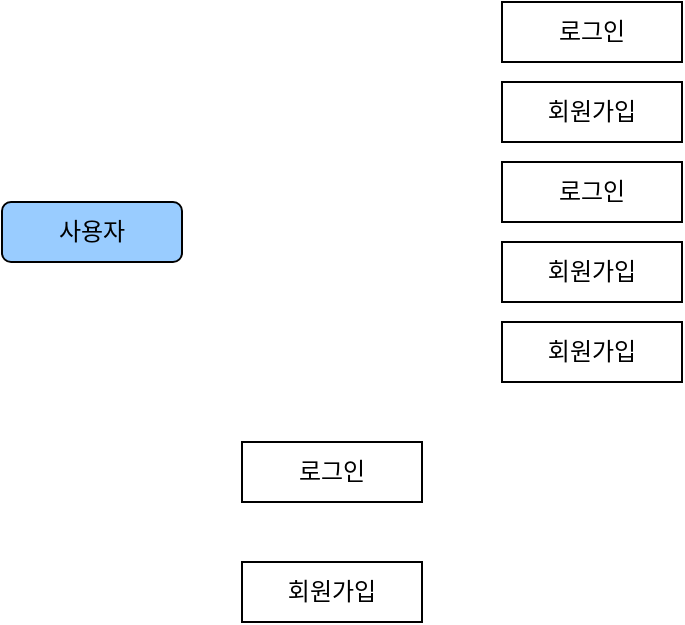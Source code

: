 <mxfile version="20.5.1" type="github">
  <diagram id="kgpKYQtTHZ0yAKxKKP6v" name="Page-1">
    <mxGraphModel dx="1662" dy="762" grid="1" gridSize="10" guides="1" tooltips="1" connect="1" arrows="1" fold="1" page="1" pageScale="1" pageWidth="850" pageHeight="1100" math="0" shadow="0">
      <root>
        <mxCell id="0" />
        <mxCell id="1" parent="0" />
        <mxCell id="wglulsc01303XSao3uGZ-1" value="사용자" style="rounded=1;whiteSpace=wrap;html=1;fillColor=#99CCFF;" vertex="1" parent="1">
          <mxGeometry x="10" y="120" width="90" height="30" as="geometry" />
        </mxCell>
        <mxCell id="wglulsc01303XSao3uGZ-2" value="로그인" style="rounded=0;whiteSpace=wrap;html=1;fillColor=#FFFFFF;" vertex="1" parent="1">
          <mxGeometry x="130" y="240" width="90" height="30" as="geometry" />
        </mxCell>
        <mxCell id="wglulsc01303XSao3uGZ-3" value="회원가입" style="rounded=0;whiteSpace=wrap;html=1;fillColor=#FFFFFF;" vertex="1" parent="1">
          <mxGeometry x="130" y="300" width="90" height="30" as="geometry" />
        </mxCell>
        <mxCell id="wglulsc01303XSao3uGZ-4" value="로그인" style="rounded=0;whiteSpace=wrap;html=1;fillColor=#FFFFFF;" vertex="1" parent="1">
          <mxGeometry x="260" y="20" width="90" height="30" as="geometry" />
        </mxCell>
        <mxCell id="wglulsc01303XSao3uGZ-5" value="회원가입" style="rounded=0;whiteSpace=wrap;html=1;fillColor=#FFFFFF;" vertex="1" parent="1">
          <mxGeometry x="260" y="60" width="90" height="30" as="geometry" />
        </mxCell>
        <mxCell id="wglulsc01303XSao3uGZ-6" value="로그인" style="rounded=0;whiteSpace=wrap;html=1;fillColor=#FFFFFF;" vertex="1" parent="1">
          <mxGeometry x="260" y="100" width="90" height="30" as="geometry" />
        </mxCell>
        <mxCell id="wglulsc01303XSao3uGZ-7" value="회원가입" style="rounded=0;whiteSpace=wrap;html=1;fillColor=#FFFFFF;" vertex="1" parent="1">
          <mxGeometry x="260" y="140" width="90" height="30" as="geometry" />
        </mxCell>
        <mxCell id="wglulsc01303XSao3uGZ-8" value="회원가입" style="rounded=0;whiteSpace=wrap;html=1;fillColor=#FFFFFF;" vertex="1" parent="1">
          <mxGeometry x="260" y="180" width="90" height="30" as="geometry" />
        </mxCell>
      </root>
    </mxGraphModel>
  </diagram>
</mxfile>
